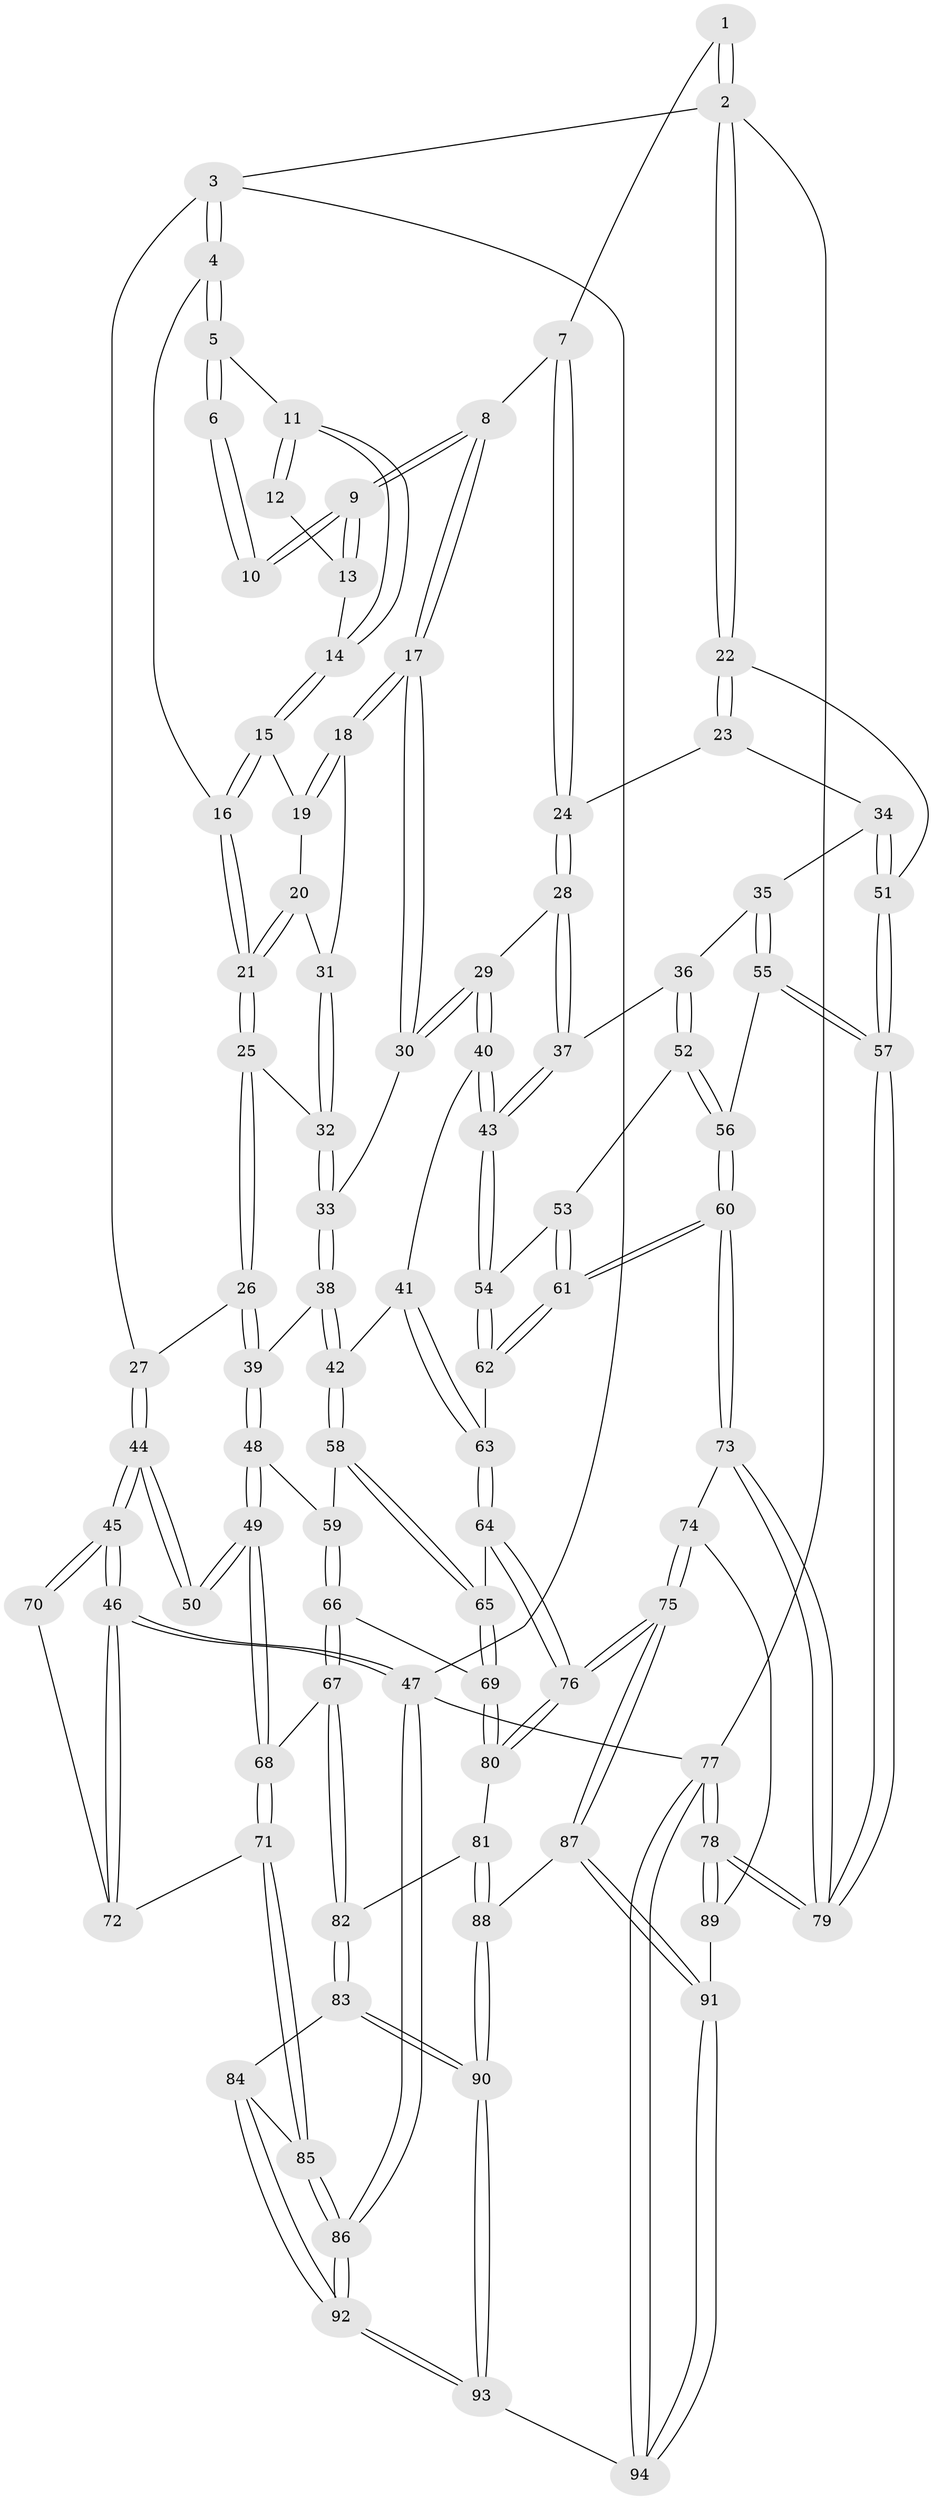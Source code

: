// Generated by graph-tools (version 1.1) at 2025/27/03/09/25 03:27:12]
// undirected, 94 vertices, 232 edges
graph export_dot {
graph [start="1"]
  node [color=gray90,style=filled];
  1 [pos="+0.8462050008872491+0"];
  2 [pos="+1+0"];
  3 [pos="+0+0"];
  4 [pos="+0.0706574352633857+0"];
  5 [pos="+0.23066967732779428+0"];
  6 [pos="+0.49022964725595586+0"];
  7 [pos="+0.8003007119149358+0.10542485995647005"];
  8 [pos="+0.7016327691793531+0.17110446683688763"];
  9 [pos="+0.6731477457857735+0.15631146311730548"];
  10 [pos="+0.5703859821574242+0.064094331593846"];
  11 [pos="+0.4657771077525867+0.13133526155489525"];
  12 [pos="+0.5596698721195396+0.07536639937220585"];
  13 [pos="+0.5285216195067327+0.15305577262330047"];
  14 [pos="+0.4807804310933679+0.16817894872487602"];
  15 [pos="+0.47715213309395166+0.19381555812857315"];
  16 [pos="+0.36042786580747355+0.22893513485305858"];
  17 [pos="+0.6410944958611745+0.30842341376568105"];
  18 [pos="+0.6038518926084832+0.3006242137004719"];
  19 [pos="+0.4783647109548979+0.19576613347652308"];
  20 [pos="+0.444757049717928+0.3080603542891294"];
  21 [pos="+0.3507887470137374+0.34520989984802747"];
  22 [pos="+1+0.2692743259782511"];
  23 [pos="+0.9954446110232148+0.27127353336566623"];
  24 [pos="+0.9485234824781134+0.2488521263831033"];
  25 [pos="+0.3480504321302624+0.3501067559194152"];
  26 [pos="+0.3061348981738903+0.3821943901797727"];
  27 [pos="+0+0"];
  28 [pos="+0.7207740822296675+0.39756789199493814"];
  29 [pos="+0.6752636955909784+0.3819932391223796"];
  30 [pos="+0.65888317518908+0.35998355575933577"];
  31 [pos="+0.5382425379760991+0.3178513304305519"];
  32 [pos="+0.4623495859693572+0.4008315957949251"];
  33 [pos="+0.4943484319222874+0.4469511248700129"];
  34 [pos="+0.8872560496021903+0.46875662309115135"];
  35 [pos="+0.8846729121847579+0.47177426356398255"];
  36 [pos="+0.8062387090545738+0.4698422192690711"];
  37 [pos="+0.7876204840103956+0.45842177732429185"];
  38 [pos="+0.47869352898345024+0.519688552110528"];
  39 [pos="+0.2913490073564991+0.443015637253026"];
  40 [pos="+0.6443226476607212+0.4644630934837027"];
  41 [pos="+0.5079274436883814+0.5627222327489445"];
  42 [pos="+0.49873161323220616+0.5627750401311327"];
  43 [pos="+0.677078383250657+0.601853960169764"];
  44 [pos="+0+0.4396802058087465"];
  45 [pos="+0+0.861968192364033"];
  46 [pos="+0+1"];
  47 [pos="+0+1"];
  48 [pos="+0.2320737703615305+0.5227013994229385"];
  49 [pos="+0.16696583760563719+0.5604016898271216"];
  50 [pos="+0.07178173374795511+0.5272601302490412"];
  51 [pos="+1+0.481773182454138"];
  52 [pos="+0.7914534997144943+0.5640711248263658"];
  53 [pos="+0.7795299910853407+0.5780613446313091"];
  54 [pos="+0.6770777800566822+0.6064808898170607"];
  55 [pos="+0.9562062162308538+0.6108768941806015"];
  56 [pos="+0.9134043652734887+0.6448815598509542"];
  57 [pos="+1+0.6232623989474141"];
  58 [pos="+0.4725754252305652+0.6001928424204763"];
  59 [pos="+0.3144767217368034+0.5714219852684929"];
  60 [pos="+0.8478849848528661+0.7331728399487376"];
  61 [pos="+0.7987990774192927+0.6726709962595897"];
  62 [pos="+0.6744484737585885+0.6119023615351329"];
  63 [pos="+0.6476189998615847+0.638395279831276"];
  64 [pos="+0.6442311390027718+0.6751351827442094"];
  65 [pos="+0.46056850023690904+0.6656089710444955"];
  66 [pos="+0.3749684979307125+0.6822652382605244"];
  67 [pos="+0.1984186938657565+0.701062511521901"];
  68 [pos="+0.19358235033417323+0.6986531384911937"];
  69 [pos="+0.4451468346739289+0.7123925809890239"];
  70 [pos="+0.03950426125462486+0.7063867929007611"];
  71 [pos="+0.15713658864666805+0.7505988914892384"];
  72 [pos="+0.10419506852606453+0.771244635174854"];
  73 [pos="+0.8396865223442062+0.7678108371228408"];
  74 [pos="+0.8174605836834521+0.7971184825750968"];
  75 [pos="+0.6721355049453704+0.8458555555548805"];
  76 [pos="+0.6513348053264554+0.8198485844468646"];
  77 [pos="+1+1"];
  78 [pos="+1+1"];
  79 [pos="+1+0.8380552940724001"];
  80 [pos="+0.45248371503023865+0.7535804411481657"];
  81 [pos="+0.4025282623724976+0.8066489396753956"];
  82 [pos="+0.35043537389224383+0.8355466602537532"];
  83 [pos="+0.34222500446201587+0.857100867060417"];
  84 [pos="+0.302355801287327+0.8943870539690205"];
  85 [pos="+0.17604744673539802+0.8558380730969488"];
  86 [pos="+0+1"];
  87 [pos="+0.6636198634072921+0.8843618112908712"];
  88 [pos="+0.4953740425874662+0.9319042255427545"];
  89 [pos="+0.8970118134844849+0.8999982242896173"];
  90 [pos="+0.43901342986145947+0.9947364025813833"];
  91 [pos="+0.6901518967632473+1"];
  92 [pos="+0.1316481101308517+1"];
  93 [pos="+0.40537295971260145+1"];
  94 [pos="+0.7027485062957736+1"];
  1 -- 2;
  1 -- 2;
  1 -- 7;
  2 -- 3;
  2 -- 22;
  2 -- 22;
  2 -- 77;
  3 -- 4;
  3 -- 4;
  3 -- 27;
  3 -- 47;
  4 -- 5;
  4 -- 5;
  4 -- 16;
  5 -- 6;
  5 -- 6;
  5 -- 11;
  6 -- 10;
  6 -- 10;
  7 -- 8;
  7 -- 24;
  7 -- 24;
  8 -- 9;
  8 -- 9;
  8 -- 17;
  8 -- 17;
  9 -- 10;
  9 -- 10;
  9 -- 13;
  9 -- 13;
  11 -- 12;
  11 -- 12;
  11 -- 14;
  11 -- 14;
  12 -- 13;
  13 -- 14;
  14 -- 15;
  14 -- 15;
  15 -- 16;
  15 -- 16;
  15 -- 19;
  16 -- 21;
  16 -- 21;
  17 -- 18;
  17 -- 18;
  17 -- 30;
  17 -- 30;
  18 -- 19;
  18 -- 19;
  18 -- 31;
  19 -- 20;
  20 -- 21;
  20 -- 21;
  20 -- 31;
  21 -- 25;
  21 -- 25;
  22 -- 23;
  22 -- 23;
  22 -- 51;
  23 -- 24;
  23 -- 34;
  24 -- 28;
  24 -- 28;
  25 -- 26;
  25 -- 26;
  25 -- 32;
  26 -- 27;
  26 -- 39;
  26 -- 39;
  27 -- 44;
  27 -- 44;
  28 -- 29;
  28 -- 37;
  28 -- 37;
  29 -- 30;
  29 -- 30;
  29 -- 40;
  29 -- 40;
  30 -- 33;
  31 -- 32;
  31 -- 32;
  32 -- 33;
  32 -- 33;
  33 -- 38;
  33 -- 38;
  34 -- 35;
  34 -- 51;
  34 -- 51;
  35 -- 36;
  35 -- 55;
  35 -- 55;
  36 -- 37;
  36 -- 52;
  36 -- 52;
  37 -- 43;
  37 -- 43;
  38 -- 39;
  38 -- 42;
  38 -- 42;
  39 -- 48;
  39 -- 48;
  40 -- 41;
  40 -- 43;
  40 -- 43;
  41 -- 42;
  41 -- 63;
  41 -- 63;
  42 -- 58;
  42 -- 58;
  43 -- 54;
  43 -- 54;
  44 -- 45;
  44 -- 45;
  44 -- 50;
  44 -- 50;
  45 -- 46;
  45 -- 46;
  45 -- 70;
  45 -- 70;
  46 -- 47;
  46 -- 47;
  46 -- 72;
  46 -- 72;
  47 -- 86;
  47 -- 86;
  47 -- 77;
  48 -- 49;
  48 -- 49;
  48 -- 59;
  49 -- 50;
  49 -- 50;
  49 -- 68;
  49 -- 68;
  51 -- 57;
  51 -- 57;
  52 -- 53;
  52 -- 56;
  52 -- 56;
  53 -- 54;
  53 -- 61;
  53 -- 61;
  54 -- 62;
  54 -- 62;
  55 -- 56;
  55 -- 57;
  55 -- 57;
  56 -- 60;
  56 -- 60;
  57 -- 79;
  57 -- 79;
  58 -- 59;
  58 -- 65;
  58 -- 65;
  59 -- 66;
  59 -- 66;
  60 -- 61;
  60 -- 61;
  60 -- 73;
  60 -- 73;
  61 -- 62;
  61 -- 62;
  62 -- 63;
  63 -- 64;
  63 -- 64;
  64 -- 65;
  64 -- 76;
  64 -- 76;
  65 -- 69;
  65 -- 69;
  66 -- 67;
  66 -- 67;
  66 -- 69;
  67 -- 68;
  67 -- 82;
  67 -- 82;
  68 -- 71;
  68 -- 71;
  69 -- 80;
  69 -- 80;
  70 -- 72;
  71 -- 72;
  71 -- 85;
  71 -- 85;
  73 -- 74;
  73 -- 79;
  73 -- 79;
  74 -- 75;
  74 -- 75;
  74 -- 89;
  75 -- 76;
  75 -- 76;
  75 -- 87;
  75 -- 87;
  76 -- 80;
  76 -- 80;
  77 -- 78;
  77 -- 78;
  77 -- 94;
  77 -- 94;
  78 -- 79;
  78 -- 79;
  78 -- 89;
  78 -- 89;
  80 -- 81;
  81 -- 82;
  81 -- 88;
  81 -- 88;
  82 -- 83;
  82 -- 83;
  83 -- 84;
  83 -- 90;
  83 -- 90;
  84 -- 85;
  84 -- 92;
  84 -- 92;
  85 -- 86;
  85 -- 86;
  86 -- 92;
  86 -- 92;
  87 -- 88;
  87 -- 91;
  87 -- 91;
  88 -- 90;
  88 -- 90;
  89 -- 91;
  90 -- 93;
  90 -- 93;
  91 -- 94;
  91 -- 94;
  92 -- 93;
  92 -- 93;
  93 -- 94;
}
